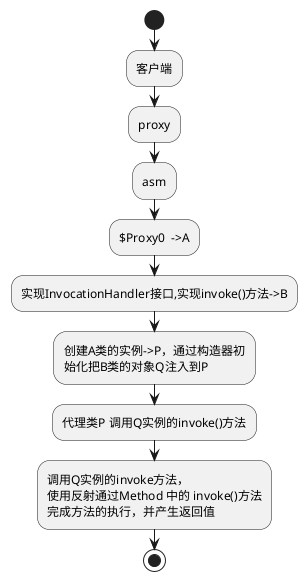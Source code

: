 @startuml
start
:客户端;
:proxy;
:asm;
:$Proxy0  ->A;
:实现InvocationHandler接口,实现invoke()方法->B;
:创建A类的实例->P，通过构造器初
始化把B类的对象Q注入到P;
:代理类P 调用Q实例的invoke()方法;
:调用Q实例的invoke方法，
使用反射通过Method 中的 invoke()方法
完成方法的执行，并产生返回值;

stop
@enduml